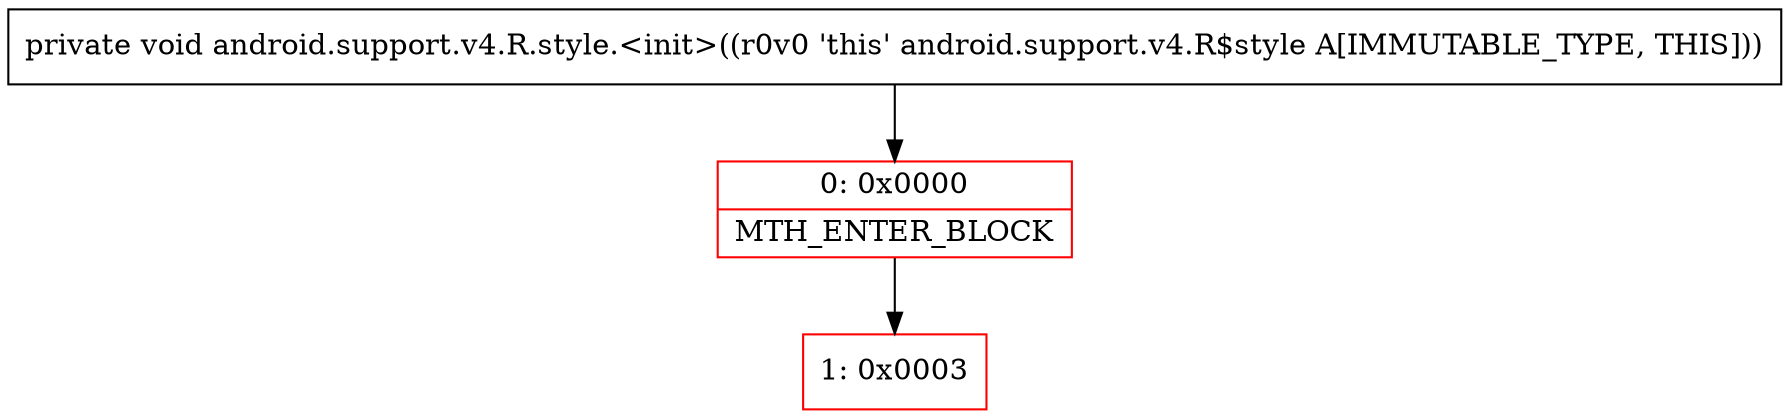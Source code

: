 digraph "CFG forandroid.support.v4.R.style.\<init\>()V" {
subgraph cluster_Region_1714667252 {
label = "R(0)";
node [shape=record,color=blue];
}
Node_0 [shape=record,color=red,label="{0\:\ 0x0000|MTH_ENTER_BLOCK\l}"];
Node_1 [shape=record,color=red,label="{1\:\ 0x0003}"];
MethodNode[shape=record,label="{private void android.support.v4.R.style.\<init\>((r0v0 'this' android.support.v4.R$style A[IMMUTABLE_TYPE, THIS])) }"];
MethodNode -> Node_0;
Node_0 -> Node_1;
}

